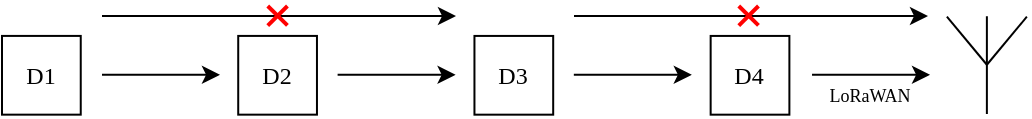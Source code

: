 <mxfile version="26.2.2">
  <diagram name="Page-1" id="mW8bHlh0l7FB5wJvlj09">
    <mxGraphModel dx="794" dy="500" grid="1" gridSize="9.842" guides="1" tooltips="1" connect="1" arrows="1" fold="1" page="1" pageScale="1" pageWidth="827" pageHeight="1169" math="0" shadow="0">
      <root>
        <mxCell id="0" />
        <mxCell id="1" parent="0" />
        <mxCell id="oQ5luStIOVczHJFKcWbN-1" value="D1" style="rounded=0;whiteSpace=wrap;html=1;fontFamily=Computer Modern;" parent="1" vertex="1">
          <mxGeometry x="157" y="314.96" width="39.37" height="39.37" as="geometry" />
        </mxCell>
        <mxCell id="oQ5luStIOVczHJFKcWbN-2" value="D2" style="rounded=0;whiteSpace=wrap;html=1;fontFamily=Computer Modern;" parent="1" vertex="1">
          <mxGeometry x="275.112" y="314.962" width="39.37" height="39.37" as="geometry" />
        </mxCell>
        <mxCell id="oQ5luStIOVczHJFKcWbN-3" value="D3" style="rounded=0;whiteSpace=wrap;html=1;fontFamily=Computer Modern;" parent="1" vertex="1">
          <mxGeometry x="393.225" y="314.965" width="39.37" height="39.37" as="geometry" />
        </mxCell>
        <mxCell id="oQ5luStIOVczHJFKcWbN-4" value="D4" style="rounded=0;whiteSpace=wrap;html=1;fontFamily=Computer Modern;" parent="1" vertex="1">
          <mxGeometry x="511.327" y="314.967" width="39.37" height="39.37" as="geometry" />
        </mxCell>
        <mxCell id="oQ5luStIOVczHJFKcWbN-9" value="" style="group" parent="1" vertex="1" connectable="0">
          <mxGeometry x="629.44" y="305.12" width="40" height="48.88" as="geometry" />
        </mxCell>
        <mxCell id="oQ5luStIOVczHJFKcWbN-6" value="" style="endArrow=none;html=1;rounded=0;" parent="oQ5luStIOVczHJFKcWbN-9" edge="1">
          <mxGeometry width="50" height="50" relative="1" as="geometry">
            <mxPoint x="20" as="sourcePoint" />
            <mxPoint x="20" y="48.88" as="targetPoint" />
          </mxGeometry>
        </mxCell>
        <mxCell id="oQ5luStIOVczHJFKcWbN-7" value="" style="endArrow=none;html=1;rounded=0;" parent="oQ5luStIOVczHJFKcWbN-9" edge="1">
          <mxGeometry width="50" height="50" relative="1" as="geometry">
            <mxPoint x="20" y="24.249" as="sourcePoint" />
            <mxPoint y="0.224" as="targetPoint" />
          </mxGeometry>
        </mxCell>
        <mxCell id="oQ5luStIOVczHJFKcWbN-8" value="" style="endArrow=none;html=1;rounded=0;" parent="oQ5luStIOVczHJFKcWbN-9" edge="1">
          <mxGeometry width="50" height="50" relative="1" as="geometry">
            <mxPoint x="20" y="24.249" as="sourcePoint" />
            <mxPoint x="40" y="0.224" as="targetPoint" />
          </mxGeometry>
        </mxCell>
        <mxCell id="oQ5luStIOVczHJFKcWbN-10" value="" style="endArrow=classic;html=1;rounded=0;" parent="1" edge="1">
          <mxGeometry width="50" height="50" relative="1" as="geometry">
            <mxPoint x="207" y="334.38" as="sourcePoint" />
            <mxPoint x="266" y="334.38" as="targetPoint" />
          </mxGeometry>
        </mxCell>
        <mxCell id="oQ5luStIOVczHJFKcWbN-11" value="" style="endArrow=classic;html=1;rounded=0;" parent="1" edge="1">
          <mxGeometry width="50" height="50" relative="1" as="geometry">
            <mxPoint x="324.803" y="334.382" as="sourcePoint" />
            <mxPoint x="383.802" y="334.382" as="targetPoint" />
          </mxGeometry>
        </mxCell>
        <mxCell id="oQ5luStIOVczHJFKcWbN-12" value="" style="endArrow=classic;html=1;rounded=0;" parent="1" edge="1">
          <mxGeometry width="50" height="50" relative="1" as="geometry">
            <mxPoint x="442.915" y="334.385" as="sourcePoint" />
            <mxPoint x="501.915" y="334.385" as="targetPoint" />
          </mxGeometry>
        </mxCell>
        <mxCell id="oQ5luStIOVczHJFKcWbN-13" value="" style="endArrow=classic;html=1;rounded=0;movable=1;resizable=1;rotatable=1;deletable=1;editable=1;locked=0;connectable=1;" parent="1" edge="1">
          <mxGeometry width="50" height="50" relative="1" as="geometry">
            <mxPoint x="562.017" y="334.377" as="sourcePoint" />
            <mxPoint x="621.017" y="334.377" as="targetPoint" />
          </mxGeometry>
        </mxCell>
        <mxCell id="oQ5luStIOVczHJFKcWbN-19" value="&lt;font face=&quot;Computer Modern&quot;&gt;LoRaWAN&lt;/font&gt;" style="text;html=1;align=center;verticalAlign=middle;whiteSpace=wrap;rounded=0;fontSize=9;" parent="1" vertex="1">
          <mxGeometry x="561.02" y="334.66" width="60" height="19.68" as="geometry" />
        </mxCell>
        <mxCell id="oQ5luStIOVczHJFKcWbN-21" value="" style="endArrow=classic;html=1;rounded=0;startFill=0;endFill=1;" parent="1" edge="1">
          <mxGeometry width="50" height="50" relative="1" as="geometry">
            <mxPoint x="207" y="305" as="sourcePoint" />
            <mxPoint x="384" y="305" as="targetPoint" />
          </mxGeometry>
        </mxCell>
        <mxCell id="oQ5luStIOVczHJFKcWbN-24" value="" style="group;strokeWidth=1.968;" parent="1" vertex="1" connectable="0">
          <mxGeometry x="289.87" y="301" width="9.85" height="9.84" as="geometry" />
        </mxCell>
        <mxCell id="oQ5luStIOVczHJFKcWbN-22" value="" style="endArrow=none;html=1;rounded=0;strokeColor=#FF0000;strokeWidth=1.968;" parent="oQ5luStIOVczHJFKcWbN-24" edge="1">
          <mxGeometry width="50" height="50" relative="1" as="geometry">
            <mxPoint y="8.84" as="sourcePoint" />
            <mxPoint x="9.85" y="-1" as="targetPoint" />
          </mxGeometry>
        </mxCell>
        <mxCell id="oQ5luStIOVczHJFKcWbN-23" value="" style="endArrow=none;html=1;rounded=0;strokeColor=#FF0000;strokeWidth=1.968;" parent="oQ5luStIOVczHJFKcWbN-24" edge="1">
          <mxGeometry width="50" height="50" relative="1" as="geometry">
            <mxPoint x="9.85" y="8.643" as="sourcePoint" />
            <mxPoint y="-1" as="targetPoint" />
          </mxGeometry>
        </mxCell>
        <mxCell id="oQ5luStIOVczHJFKcWbN-31" value="" style="endArrow=classic;html=1;rounded=0;startFill=0;endFill=1;" parent="1" edge="1">
          <mxGeometry width="50" height="50" relative="1" as="geometry">
            <mxPoint x="443" y="305" as="sourcePoint" />
            <mxPoint x="620" y="305" as="targetPoint" />
          </mxGeometry>
        </mxCell>
        <mxCell id="oQ5luStIOVczHJFKcWbN-32" value="" style="group" parent="1" vertex="1" connectable="0">
          <mxGeometry x="525.383" y="301.002" width="9.85" height="9.84" as="geometry" />
        </mxCell>
        <mxCell id="oQ5luStIOVczHJFKcWbN-33" value="" style="endArrow=none;html=1;rounded=0;strokeColor=#FF0000;strokeWidth=1.968;" parent="oQ5luStIOVczHJFKcWbN-32" edge="1">
          <mxGeometry width="50" height="50" relative="1" as="geometry">
            <mxPoint y="8.84" as="sourcePoint" />
            <mxPoint x="9.85" y="-1" as="targetPoint" />
          </mxGeometry>
        </mxCell>
        <mxCell id="oQ5luStIOVczHJFKcWbN-34" value="" style="endArrow=none;html=1;rounded=0;strokeColor=#FF0000;strokeWidth=1.968;" parent="oQ5luStIOVczHJFKcWbN-32" edge="1">
          <mxGeometry width="50" height="50" relative="1" as="geometry">
            <mxPoint x="9.85" y="8.643" as="sourcePoint" />
            <mxPoint y="-1" as="targetPoint" />
          </mxGeometry>
        </mxCell>
      </root>
    </mxGraphModel>
  </diagram>
</mxfile>

